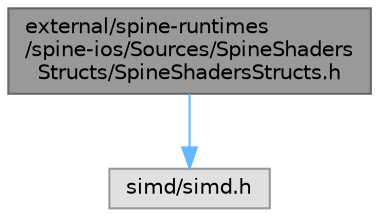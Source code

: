 digraph "external/spine-runtimes/spine-ios/Sources/SpineShadersStructs/SpineShadersStructs.h"
{
 // LATEX_PDF_SIZE
  bgcolor="transparent";
  edge [fontname=Helvetica,fontsize=10,labelfontname=Helvetica,labelfontsize=10];
  node [fontname=Helvetica,fontsize=10,shape=box,height=0.2,width=0.4];
  Node1 [id="Node000001",label="external/spine-runtimes\l/spine-ios/Sources/SpineShaders\lStructs/SpineShadersStructs.h",height=0.2,width=0.4,color="gray40", fillcolor="grey60", style="filled", fontcolor="black",tooltip=" "];
  Node1 -> Node2 [id="edge1_Node000001_Node000002",color="steelblue1",style="solid",tooltip=" "];
  Node2 [id="Node000002",label="simd/simd.h",height=0.2,width=0.4,color="grey60", fillcolor="#E0E0E0", style="filled",tooltip=" "];
}
